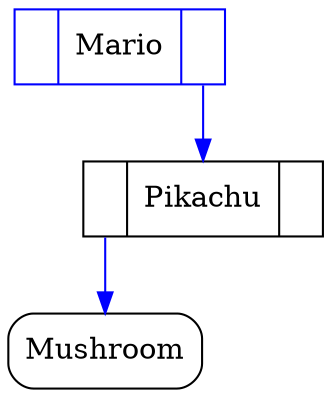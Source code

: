 digraph ABB{
compound=true;
node[shape="Mrecord"];
Mario:fMario[id=Mario, color="blue"]; 
Mario[label=" <NMarioI>  | <fMario> Mario\n | <fMarioD> " shape="record"];
"Mario" : fMarioD ->  Pikachu:fPikachu[id=Pikachu, color="blue"]; 
Pikachu[label=" <NPikachuI>  | <fPikachu> Pikachu\n | <fPikachuD> " shape="record"];
"Pikachu" : NPikachuI ->  Mushroom:fMushroom[id=Mushroom, color="blue" shape="rectangle"]; 
}